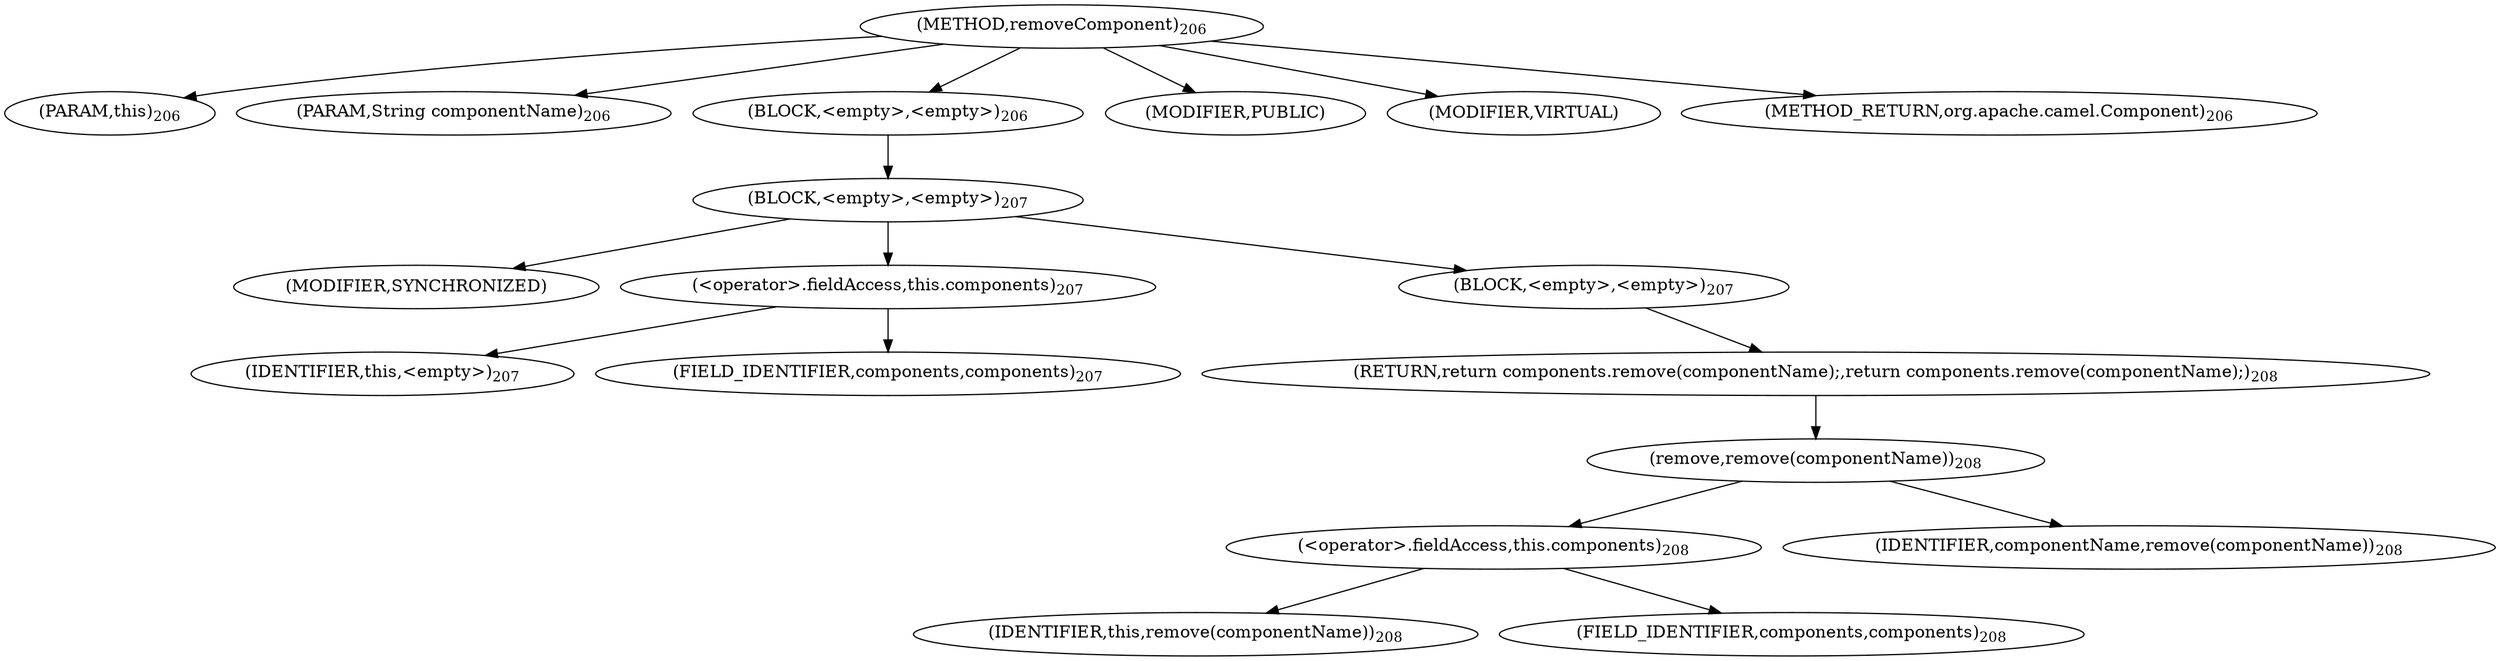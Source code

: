 digraph "removeComponent" {  
"663" [label = <(METHOD,removeComponent)<SUB>206</SUB>> ]
"664" [label = <(PARAM,this)<SUB>206</SUB>> ]
"665" [label = <(PARAM,String componentName)<SUB>206</SUB>> ]
"666" [label = <(BLOCK,&lt;empty&gt;,&lt;empty&gt;)<SUB>206</SUB>> ]
"667" [label = <(BLOCK,&lt;empty&gt;,&lt;empty&gt;)<SUB>207</SUB>> ]
"668" [label = <(MODIFIER,SYNCHRONIZED)> ]
"669" [label = <(&lt;operator&gt;.fieldAccess,this.components)<SUB>207</SUB>> ]
"670" [label = <(IDENTIFIER,this,&lt;empty&gt;)<SUB>207</SUB>> ]
"671" [label = <(FIELD_IDENTIFIER,components,components)<SUB>207</SUB>> ]
"672" [label = <(BLOCK,&lt;empty&gt;,&lt;empty&gt;)<SUB>207</SUB>> ]
"673" [label = <(RETURN,return components.remove(componentName);,return components.remove(componentName);)<SUB>208</SUB>> ]
"674" [label = <(remove,remove(componentName))<SUB>208</SUB>> ]
"675" [label = <(&lt;operator&gt;.fieldAccess,this.components)<SUB>208</SUB>> ]
"676" [label = <(IDENTIFIER,this,remove(componentName))<SUB>208</SUB>> ]
"677" [label = <(FIELD_IDENTIFIER,components,components)<SUB>208</SUB>> ]
"678" [label = <(IDENTIFIER,componentName,remove(componentName))<SUB>208</SUB>> ]
"679" [label = <(MODIFIER,PUBLIC)> ]
"680" [label = <(MODIFIER,VIRTUAL)> ]
"681" [label = <(METHOD_RETURN,org.apache.camel.Component)<SUB>206</SUB>> ]
  "663" -> "664" 
  "663" -> "665" 
  "663" -> "666" 
  "663" -> "679" 
  "663" -> "680" 
  "663" -> "681" 
  "666" -> "667" 
  "667" -> "668" 
  "667" -> "669" 
  "667" -> "672" 
  "669" -> "670" 
  "669" -> "671" 
  "672" -> "673" 
  "673" -> "674" 
  "674" -> "675" 
  "674" -> "678" 
  "675" -> "676" 
  "675" -> "677" 
}
